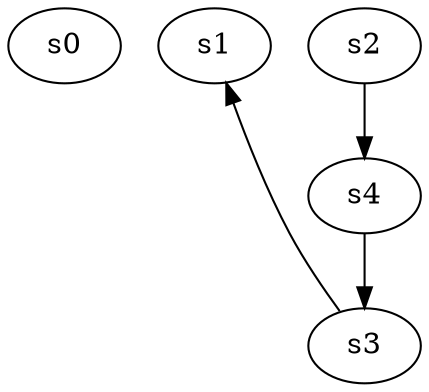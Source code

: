 digraph game_0920_complex_5 {
    s0 [name="s0", player=0];
    s1 [name="s1", player=0];
    s2 [name="s2", player=1, target=1];
    s3 [name="s3", player=1];
    s4 [name="s4", player=0];

    s2 -> s4;
    s3 -> s1 [constraint="time % 4 == 3 && time % 5 == 1"];
    s4 -> s3;
}
